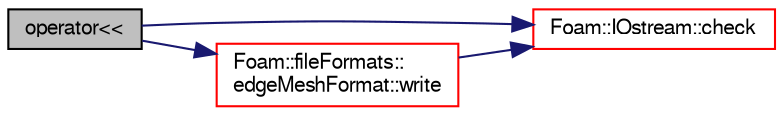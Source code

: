 digraph "operator&lt;&lt;"
{
  bgcolor="transparent";
  edge [fontname="FreeSans",fontsize="10",labelfontname="FreeSans",labelfontsize="10"];
  node [fontname="FreeSans",fontsize="10",shape=record];
  rankdir="LR";
  Node437 [label="operator\<\<",height=0.2,width=0.4,color="black", fillcolor="grey75", style="filled", fontcolor="black"];
  Node437 -> Node438 [color="midnightblue",fontsize="10",style="solid",fontname="FreeSans"];
  Node438 [label="Foam::IOstream::check",height=0.2,width=0.4,color="red",URL="$a26226.html#a367eb3425fc4e8270e2aa961df8ac8a5",tooltip="Check IOstream status for given operation. "];
  Node437 -> Node487 [color="midnightblue",fontsize="10",style="solid",fontname="FreeSans"];
  Node487 [label="Foam::fileFormats::\ledgeMeshFormat::write",height=0.2,width=0.4,color="red",URL="$a21758.html#a48622d53f16593b072d2fea61d25bb39",tooltip="Write edgeMesh components to stream. "];
  Node487 -> Node438 [color="midnightblue",fontsize="10",style="solid",fontname="FreeSans"];
}
